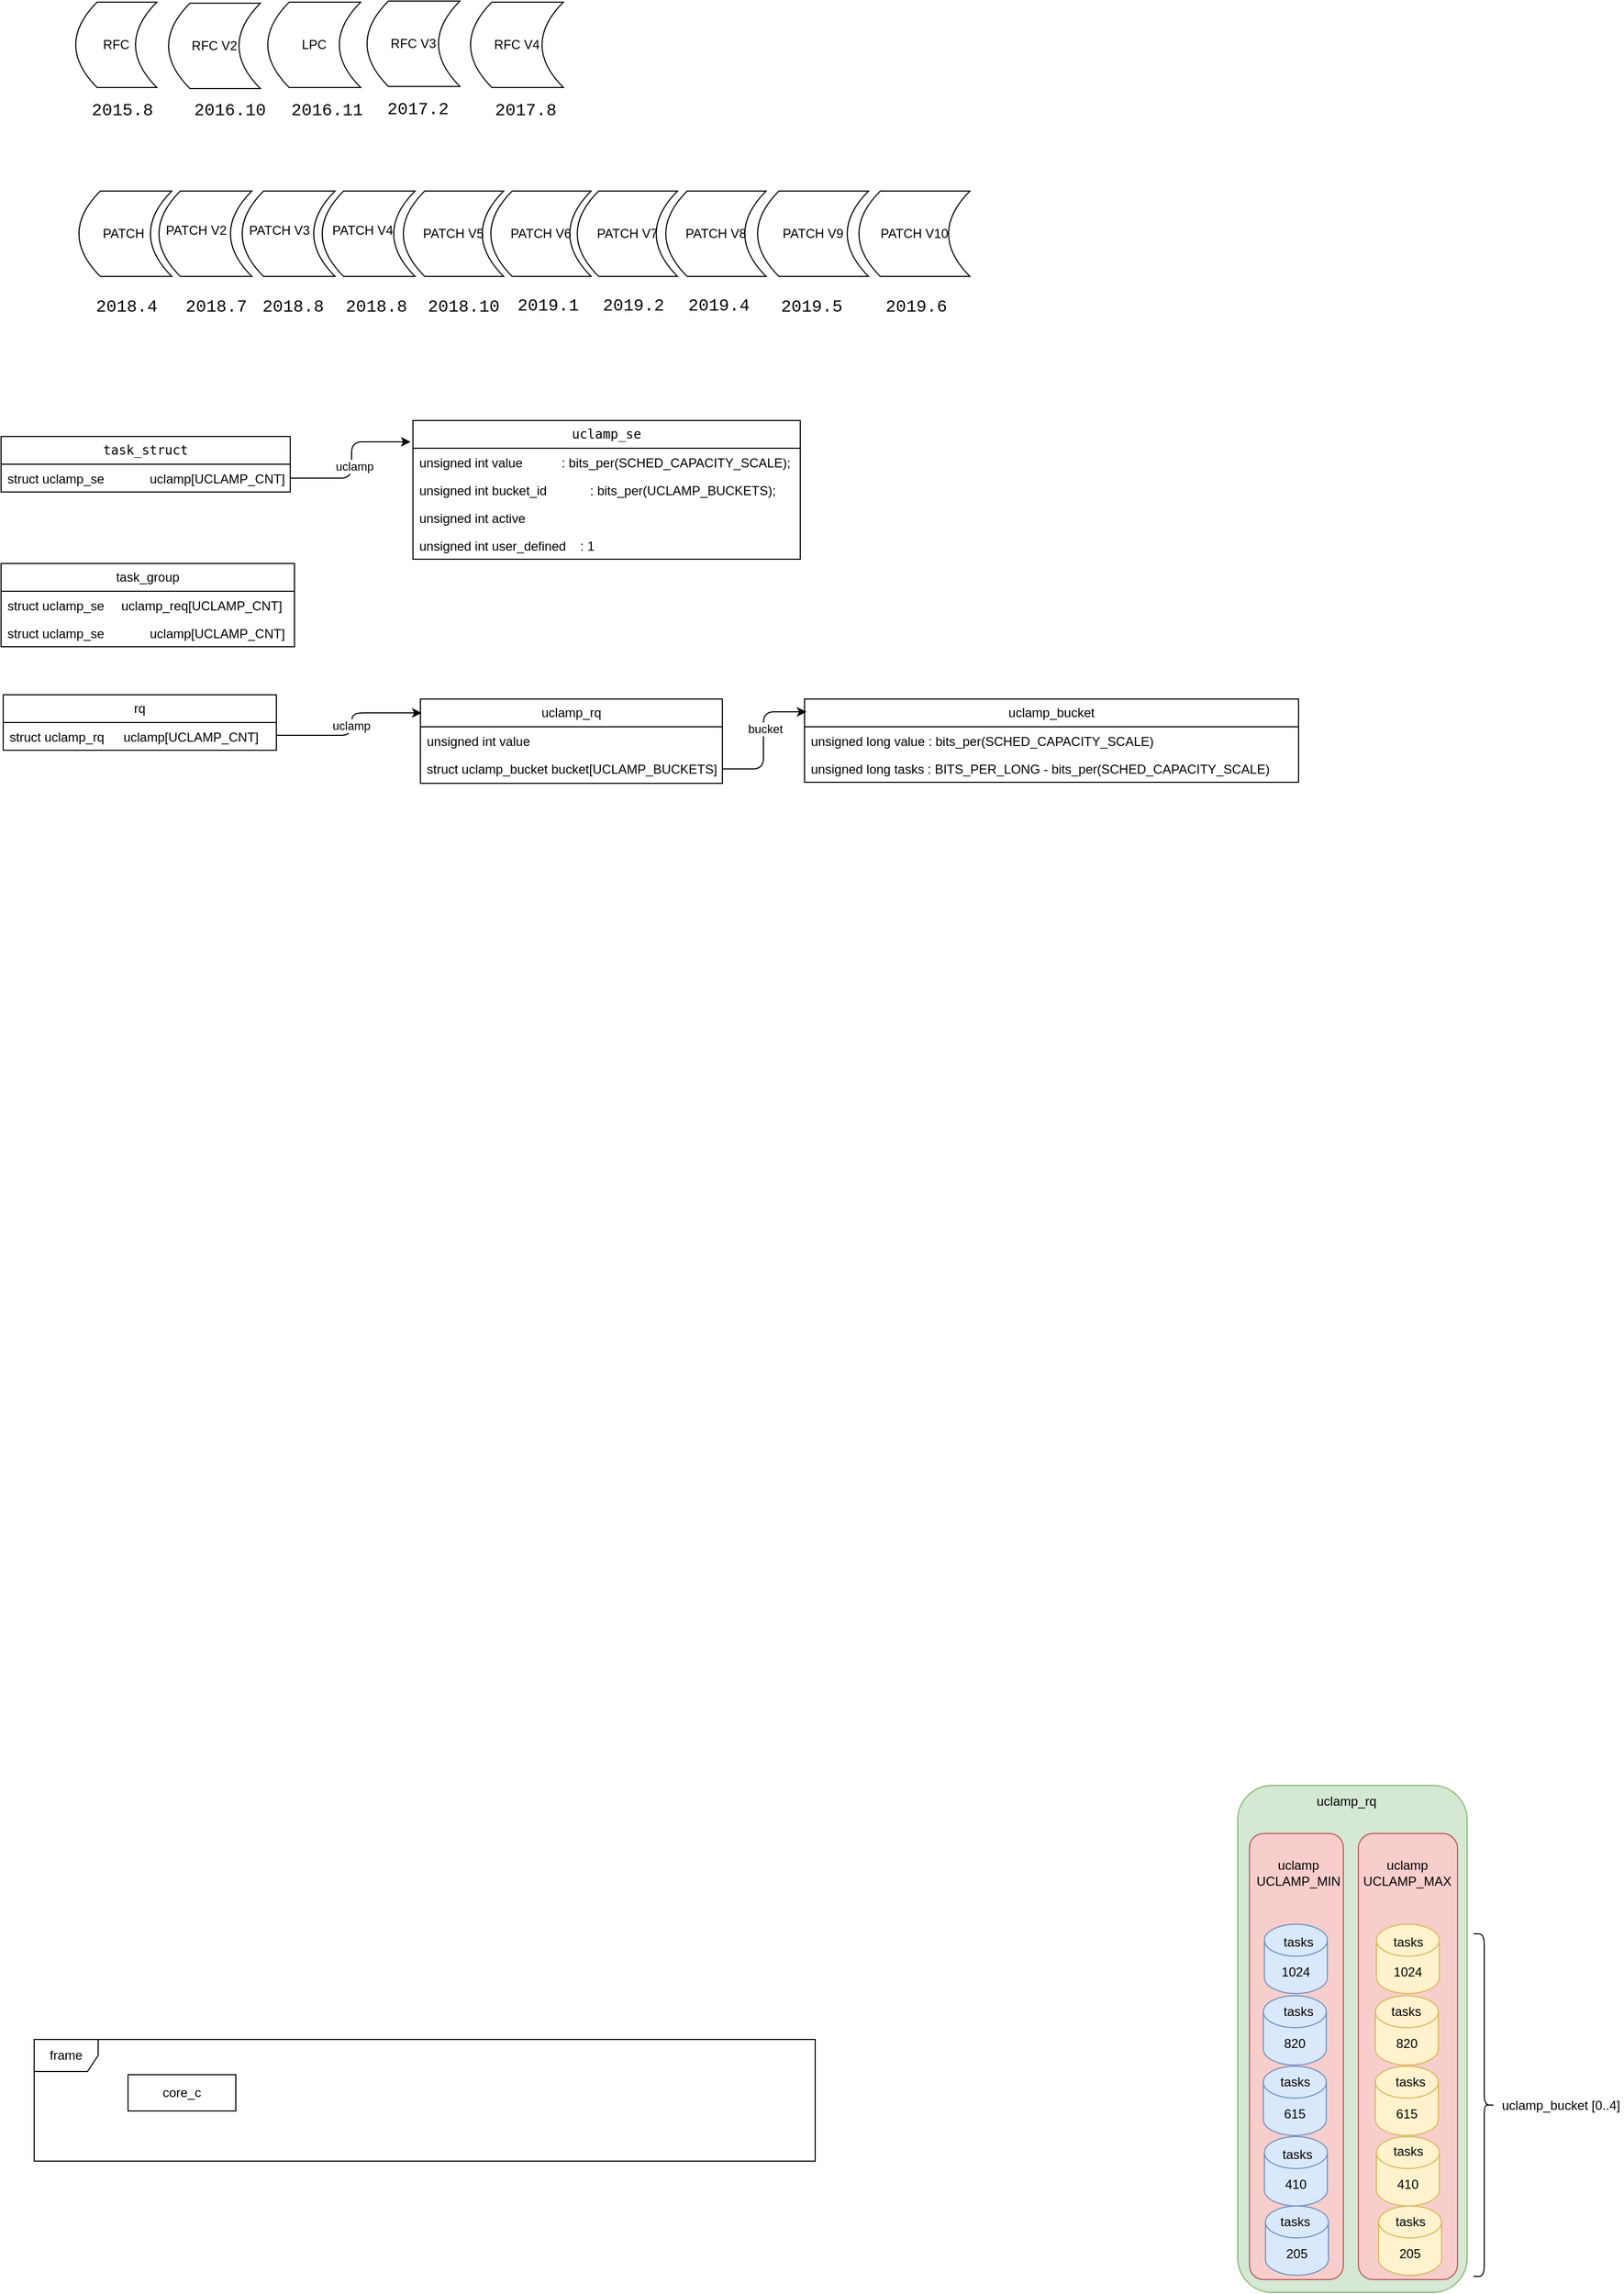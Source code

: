 <mxfile version="24.4.0" type="github">
  <diagram name="第 1 页" id="e5x21kg7gF92nxbEfZdq">
    <mxGraphModel dx="2004" dy="793" grid="0" gridSize="10" guides="1" tooltips="1" connect="1" arrows="1" fold="1" page="0" pageScale="1" pageWidth="827" pageHeight="1169" math="0" shadow="0">
      <root>
        <mxCell id="0" />
        <mxCell id="1" parent="0" />
        <mxCell id="yG9WN5KvBpkxPedQXZVm-14" value="" style="rounded=1;whiteSpace=wrap;html=1;fillColor=#d5e8d4;strokeColor=#82b366;" vertex="1" parent="1">
          <mxGeometry x="1091" y="1852" width="215" height="475" as="geometry" />
        </mxCell>
        <mxCell id="JlvelSGT45dtCNbBCXED-2" value="RFC" style="shape=dataStorage;whiteSpace=wrap;html=1;fixedSize=1;" parent="1" vertex="1">
          <mxGeometry x="2" y="181" width="76" height="80" as="geometry" />
        </mxCell>
        <mxCell id="JlvelSGT45dtCNbBCXED-5" value="RFC V2" style="shape=dataStorage;whiteSpace=wrap;html=1;fixedSize=1;" parent="1" vertex="1">
          <mxGeometry x="89" y="182" width="86" height="80" as="geometry" />
        </mxCell>
        <mxCell id="JlvelSGT45dtCNbBCXED-6" value="RFC V3" style="shape=dataStorage;whiteSpace=wrap;html=1;fixedSize=1;" parent="1" vertex="1">
          <mxGeometry x="275" y="180" width="87" height="80" as="geometry" />
        </mxCell>
        <mxCell id="JlvelSGT45dtCNbBCXED-7" value="RFC V4" style="shape=dataStorage;whiteSpace=wrap;html=1;fixedSize=1;" parent="1" vertex="1">
          <mxGeometry x="372" y="181" width="87" height="80" as="geometry" />
        </mxCell>
        <mxCell id="JlvelSGT45dtCNbBCXED-8" value="&lt;span style=&quot;color: rgb(0, 0, 0); font-family: courier, monospace; font-size: medium; font-style: normal; font-variant-ligatures: normal; font-variant-caps: normal; font-weight: 400; letter-spacing: normal; orphans: 2; text-align: start; text-indent: 0px; text-transform: none; widows: 2; word-spacing: 0px; -webkit-text-stroke-width: 0px; white-space: normal; text-decoration-thickness: initial; text-decoration-style: initial; text-decoration-color: initial; display: inline !important; float: none;&quot;&gt;2015.8&lt;/span&gt;" style="text;whiteSpace=wrap;html=1;" parent="1" vertex="1">
          <mxGeometry x="15" y="267" width="42" height="31" as="geometry" />
        </mxCell>
        <mxCell id="JlvelSGT45dtCNbBCXED-9" value="&lt;font size=&quot;3&quot; face=&quot;courier, monospace&quot;&gt;2017.2&lt;/font&gt;" style="text;whiteSpace=wrap;html=1;" parent="1" vertex="1">
          <mxGeometry x="292" y="266" width="45" height="31" as="geometry" />
        </mxCell>
        <mxCell id="JlvelSGT45dtCNbBCXED-10" value="&lt;span style=&quot;color: rgb(0, 0, 0); font-family: courier, monospace; font-size: medium; font-style: normal; font-variant-ligatures: normal; font-variant-caps: normal; font-weight: 400; letter-spacing: normal; orphans: 2; text-align: start; text-indent: 0px; text-transform: none; widows: 2; word-spacing: 0px; -webkit-text-stroke-width: 0px; white-space: normal; text-decoration-thickness: initial; text-decoration-style: initial; text-decoration-color: initial; display: inline !important; float: none;&quot;&gt;2016.10&lt;/span&gt;" style="text;whiteSpace=wrap;html=1;" parent="1" vertex="1">
          <mxGeometry x="111" y="267" width="42" height="31" as="geometry" />
        </mxCell>
        <mxCell id="JlvelSGT45dtCNbBCXED-12" value="&lt;font size=&quot;3&quot; face=&quot;courier, monospace&quot;&gt;2017.8&lt;/font&gt;" style="text;whiteSpace=wrap;html=1;" parent="1" vertex="1">
          <mxGeometry x="393" y="267" width="45" height="31" as="geometry" />
        </mxCell>
        <mxCell id="JlvelSGT45dtCNbBCXED-13" value="LPC" style="shape=dataStorage;whiteSpace=wrap;html=1;fixedSize=1;" parent="1" vertex="1">
          <mxGeometry x="182" y="181" width="87" height="80" as="geometry" />
        </mxCell>
        <mxCell id="JlvelSGT45dtCNbBCXED-14" value="&lt;span style=&quot;color: rgb(0, 0, 0); font-family: courier, monospace; font-size: medium; font-style: normal; font-variant-ligatures: normal; font-variant-caps: normal; font-weight: 400; letter-spacing: normal; orphans: 2; text-align: start; text-indent: 0px; text-transform: none; widows: 2; word-spacing: 0px; -webkit-text-stroke-width: 0px; white-space: normal; text-decoration-thickness: initial; text-decoration-style: initial; text-decoration-color: initial; display: inline !important; float: none;&quot;&gt;2016.11&lt;/span&gt;" style="text;whiteSpace=wrap;html=1;" parent="1" vertex="1">
          <mxGeometry x="202" y="267" width="42" height="31" as="geometry" />
        </mxCell>
        <mxCell id="JlvelSGT45dtCNbBCXED-15" value="&lt;span style=&quot;color: rgba(0, 0, 0, 0); font-family: monospace; font-size: 0px; text-align: start; text-wrap: nowrap;&quot;&gt;PA&lt;/span&gt;" style="shape=dataStorage;whiteSpace=wrap;html=1;fixedSize=1;" parent="1" vertex="1">
          <mxGeometry x="80" y="358" width="87" height="80" as="geometry" />
        </mxCell>
        <mxCell id="JlvelSGT45dtCNbBCXED-16" value="PATCH&amp;nbsp;" style="shape=dataStorage;whiteSpace=wrap;html=1;fixedSize=1;" parent="1" vertex="1">
          <mxGeometry x="5" y="358" width="87" height="80" as="geometry" />
        </mxCell>
        <mxCell id="JlvelSGT45dtCNbBCXED-18" value="PATCH V2" style="text;html=1;align=center;verticalAlign=middle;whiteSpace=wrap;rounded=0;" parent="1" vertex="1">
          <mxGeometry x="85" y="380" width="60" height="30" as="geometry" />
        </mxCell>
        <mxCell id="JlvelSGT45dtCNbBCXED-19" value="&lt;span style=&quot;color: rgba(0, 0, 0, 0); font-family: monospace; font-size: 0px; text-align: start; text-wrap: nowrap;&quot;&gt;PA&lt;/span&gt;" style="shape=dataStorage;whiteSpace=wrap;html=1;fixedSize=1;" parent="1" vertex="1">
          <mxGeometry x="158" y="358" width="87" height="80" as="geometry" />
        </mxCell>
        <mxCell id="JlvelSGT45dtCNbBCXED-20" value="PATCH V3" style="text;html=1;align=center;verticalAlign=middle;whiteSpace=wrap;rounded=0;" parent="1" vertex="1">
          <mxGeometry x="163" y="380" width="60" height="30" as="geometry" />
        </mxCell>
        <mxCell id="JlvelSGT45dtCNbBCXED-21" value="&lt;span style=&quot;color: rgba(0, 0, 0, 0); font-family: monospace; font-size: 0px; text-align: start; text-wrap: nowrap;&quot;&gt;PA&lt;/span&gt;" style="shape=dataStorage;whiteSpace=wrap;html=1;fixedSize=1;" parent="1" vertex="1">
          <mxGeometry x="233" y="358" width="87" height="80" as="geometry" />
        </mxCell>
        <mxCell id="JlvelSGT45dtCNbBCXED-22" value="PATCH V4" style="text;html=1;align=center;verticalAlign=middle;whiteSpace=wrap;rounded=0;" parent="1" vertex="1">
          <mxGeometry x="241" y="380" width="60" height="30" as="geometry" />
        </mxCell>
        <mxCell id="JlvelSGT45dtCNbBCXED-30" value="PATCH V5" style="shape=dataStorage;whiteSpace=wrap;html=1;fixedSize=1;" parent="1" vertex="1">
          <mxGeometry x="309" y="358" width="94" height="80" as="geometry" />
        </mxCell>
        <mxCell id="JlvelSGT45dtCNbBCXED-32" value="PATCH V6" style="shape=dataStorage;whiteSpace=wrap;html=1;fixedSize=1;" parent="1" vertex="1">
          <mxGeometry x="391" y="358" width="94" height="80" as="geometry" />
        </mxCell>
        <mxCell id="JlvelSGT45dtCNbBCXED-33" value="PATCH V7" style="shape=dataStorage;whiteSpace=wrap;html=1;fixedSize=1;" parent="1" vertex="1">
          <mxGeometry x="472" y="358" width="94" height="80" as="geometry" />
        </mxCell>
        <mxCell id="JlvelSGT45dtCNbBCXED-34" value="PATCH V8" style="shape=dataStorage;whiteSpace=wrap;html=1;fixedSize=1;" parent="1" vertex="1">
          <mxGeometry x="555" y="358" width="94" height="80" as="geometry" />
        </mxCell>
        <mxCell id="JlvelSGT45dtCNbBCXED-35" value="PATCH V9" style="shape=dataStorage;whiteSpace=wrap;html=1;fixedSize=1;" parent="1" vertex="1">
          <mxGeometry x="641" y="358" width="104" height="80" as="geometry" />
        </mxCell>
        <mxCell id="JlvelSGT45dtCNbBCXED-36" value="PATCH V10" style="shape=dataStorage;whiteSpace=wrap;html=1;fixedSize=1;" parent="1" vertex="1">
          <mxGeometry x="736" y="358" width="104" height="80" as="geometry" />
        </mxCell>
        <mxCell id="JlvelSGT45dtCNbBCXED-42" value="&lt;span style=&quot;color: rgb(0, 0, 0); font-family: courier, monospace; font-size: medium; font-style: normal; font-variant-ligatures: normal; font-variant-caps: normal; font-weight: 400; letter-spacing: normal; orphans: 2; text-align: start; text-indent: 0px; text-transform: none; widows: 2; word-spacing: 0px; -webkit-text-stroke-width: 0px; white-space: normal; text-decoration-thickness: initial; text-decoration-style: initial; text-decoration-color: initial; display: inline !important; float: none;&quot;&gt;2018.4&lt;/span&gt;" style="text;whiteSpace=wrap;html=1;" parent="1" vertex="1">
          <mxGeometry x="19" y="451" width="42" height="31" as="geometry" />
        </mxCell>
        <mxCell id="JlvelSGT45dtCNbBCXED-43" value="&lt;span style=&quot;color: rgb(0, 0, 0); font-family: courier, monospace; font-size: medium; font-style: normal; font-variant-ligatures: normal; font-variant-caps: normal; font-weight: 400; letter-spacing: normal; orphans: 2; text-align: start; text-indent: 0px; text-transform: none; widows: 2; word-spacing: 0px; -webkit-text-stroke-width: 0px; white-space: normal; text-decoration-thickness: initial; text-decoration-style: initial; text-decoration-color: initial; display: inline !important; float: none;&quot;&gt;2018.7&lt;/span&gt;" style="text;whiteSpace=wrap;html=1;" parent="1" vertex="1">
          <mxGeometry x="102.5" y="451" width="42" height="31" as="geometry" />
        </mxCell>
        <mxCell id="JlvelSGT45dtCNbBCXED-44" value="&lt;span style=&quot;color: rgb(0, 0, 0); font-family: courier, monospace; font-size: medium; font-style: normal; font-variant-ligatures: normal; font-variant-caps: normal; font-weight: 400; letter-spacing: normal; orphans: 2; text-align: start; text-indent: 0px; text-transform: none; widows: 2; word-spacing: 0px; -webkit-text-stroke-width: 0px; white-space: normal; text-decoration-thickness: initial; text-decoration-style: initial; text-decoration-color: initial; display: inline !important; float: none;&quot;&gt;2018.8&lt;/span&gt;" style="text;whiteSpace=wrap;html=1;" parent="1" vertex="1">
          <mxGeometry x="175" y="451" width="42" height="31" as="geometry" />
        </mxCell>
        <mxCell id="JlvelSGT45dtCNbBCXED-45" value="&lt;span style=&quot;color: rgb(0, 0, 0); font-family: courier, monospace; font-size: medium; font-style: normal; font-variant-ligatures: normal; font-variant-caps: normal; font-weight: 400; letter-spacing: normal; orphans: 2; text-align: start; text-indent: 0px; text-transform: none; widows: 2; word-spacing: 0px; -webkit-text-stroke-width: 0px; white-space: normal; text-decoration-thickness: initial; text-decoration-style: initial; text-decoration-color: initial; display: inline !important; float: none;&quot;&gt;2018.8&lt;/span&gt;" style="text;whiteSpace=wrap;html=1;" parent="1" vertex="1">
          <mxGeometry x="253" y="451" width="42" height="31" as="geometry" />
        </mxCell>
        <mxCell id="JlvelSGT45dtCNbBCXED-46" value="&lt;span style=&quot;color: rgb(0, 0, 0); font-family: courier, monospace; font-size: medium; font-style: normal; font-variant-ligatures: normal; font-variant-caps: normal; font-weight: 400; letter-spacing: normal; orphans: 2; text-align: start; text-indent: 0px; text-transform: none; widows: 2; word-spacing: 0px; -webkit-text-stroke-width: 0px; white-space: normal; text-decoration-thickness: initial; text-decoration-style: initial; text-decoration-color: initial; display: inline !important; float: none;&quot;&gt;2018.10&lt;/span&gt;" style="text;whiteSpace=wrap;html=1;" parent="1" vertex="1">
          <mxGeometry x="330" y="451" width="42" height="31" as="geometry" />
        </mxCell>
        <mxCell id="JlvelSGT45dtCNbBCXED-48" value="&lt;span style=&quot;color: rgb(0, 0, 0); font-family: courier, monospace; font-size: medium; font-style: normal; font-variant-ligatures: normal; font-variant-caps: normal; font-weight: 400; letter-spacing: normal; orphans: 2; text-align: start; text-indent: 0px; text-transform: none; widows: 2; word-spacing: 0px; -webkit-text-stroke-width: 0px; white-space: normal; text-decoration-thickness: initial; text-decoration-style: initial; text-decoration-color: initial; display: inline !important; float: none;&quot;&gt;2019.1&lt;/span&gt;" style="text;whiteSpace=wrap;html=1;" parent="1" vertex="1">
          <mxGeometry x="414" y="450" width="42" height="31" as="geometry" />
        </mxCell>
        <mxCell id="JlvelSGT45dtCNbBCXED-49" value="&lt;span style=&quot;color: rgb(0, 0, 0); font-family: courier, monospace; font-size: medium; font-style: normal; font-variant-ligatures: normal; font-variant-caps: normal; font-weight: 400; letter-spacing: normal; orphans: 2; text-align: start; text-indent: 0px; text-transform: none; widows: 2; word-spacing: 0px; -webkit-text-stroke-width: 0px; white-space: normal; text-decoration-thickness: initial; text-decoration-style: initial; text-decoration-color: initial; display: inline !important; float: none;&quot;&gt;2019.2&lt;/span&gt;" style="text;whiteSpace=wrap;html=1;" parent="1" vertex="1">
          <mxGeometry x="494" y="450" width="42" height="31" as="geometry" />
        </mxCell>
        <mxCell id="JlvelSGT45dtCNbBCXED-50" value="&lt;span style=&quot;color: rgb(0, 0, 0); font-family: courier, monospace; font-size: medium; font-style: normal; font-variant-ligatures: normal; font-variant-caps: normal; font-weight: 400; letter-spacing: normal; orphans: 2; text-align: start; text-indent: 0px; text-transform: none; widows: 2; word-spacing: 0px; -webkit-text-stroke-width: 0px; white-space: normal; text-decoration-thickness: initial; text-decoration-style: initial; text-decoration-color: initial; display: inline !important; float: none;&quot;&gt;2019.4&lt;/span&gt;" style="text;whiteSpace=wrap;html=1;" parent="1" vertex="1">
          <mxGeometry x="574" y="450" width="42" height="31" as="geometry" />
        </mxCell>
        <mxCell id="JlvelSGT45dtCNbBCXED-51" value="&lt;span style=&quot;color: rgb(0, 0, 0); font-family: courier, monospace; font-size: medium; font-style: normal; font-variant-ligatures: normal; font-variant-caps: normal; font-weight: 400; letter-spacing: normal; orphans: 2; text-align: start; text-indent: 0px; text-transform: none; widows: 2; word-spacing: 0px; -webkit-text-stroke-width: 0px; white-space: normal; text-decoration-thickness: initial; text-decoration-style: initial; text-decoration-color: initial; display: inline !important; float: none;&quot;&gt;2019.5&lt;/span&gt;" style="text;whiteSpace=wrap;html=1;" parent="1" vertex="1">
          <mxGeometry x="661" y="451" width="42" height="31" as="geometry" />
        </mxCell>
        <mxCell id="JlvelSGT45dtCNbBCXED-52" value="&lt;span style=&quot;color: rgb(0, 0, 0); font-family: courier, monospace; font-size: medium; font-style: normal; font-variant-ligatures: normal; font-variant-caps: normal; font-weight: 400; letter-spacing: normal; orphans: 2; text-align: start; text-indent: 0px; text-transform: none; widows: 2; word-spacing: 0px; -webkit-text-stroke-width: 0px; white-space: normal; text-decoration-thickness: initial; text-decoration-style: initial; text-decoration-color: initial; display: inline !important; float: none;&quot;&gt;2019.6&lt;/span&gt;" style="text;whiteSpace=wrap;html=1;" parent="1" vertex="1">
          <mxGeometry x="759" y="451" width="42" height="31" as="geometry" />
        </mxCell>
        <mxCell id="AGxBy_S6eStLedKQcRY--1" value="&lt;pre id=&quot;b&quot;&gt;&lt;span class=&quot;add&quot;&gt;uclamp_se&lt;/span&gt;&lt;/pre&gt;" style="swimlane;fontStyle=0;childLayout=stackLayout;horizontal=1;startSize=26;fillColor=none;horizontalStack=0;resizeParent=1;resizeParentMax=0;resizeLast=0;collapsible=1;marginBottom=0;whiteSpace=wrap;html=1;" vertex="1" parent="1">
          <mxGeometry x="318" y="573" width="363" height="130" as="geometry" />
        </mxCell>
        <mxCell id="AGxBy_S6eStLedKQcRY--3" value="unsigned int value&lt;span style=&quot;white-space:pre&quot;&gt;&#x9;&#x9;&lt;/span&gt;: bits_per(SCHED_CAPACITY_SCALE);" style="text;strokeColor=none;fillColor=none;align=left;verticalAlign=top;spacingLeft=4;spacingRight=4;overflow=hidden;rotatable=0;points=[[0,0.5],[1,0.5]];portConstraint=eastwest;whiteSpace=wrap;html=1;" vertex="1" parent="AGxBy_S6eStLedKQcRY--1">
          <mxGeometry y="26" width="363" height="26" as="geometry" />
        </mxCell>
        <mxCell id="AGxBy_S6eStLedKQcRY--4" value="unsigned int bucket_id&lt;span style=&quot;white-space:pre&quot;&gt;&#x9;&#x9;&lt;/span&gt;: bits_per(UCLAMP_BUCKETS);" style="text;strokeColor=none;fillColor=none;align=left;verticalAlign=top;spacingLeft=4;spacingRight=4;overflow=hidden;rotatable=0;points=[[0,0.5],[1,0.5]];portConstraint=eastwest;whiteSpace=wrap;html=1;" vertex="1" parent="AGxBy_S6eStLedKQcRY--1">
          <mxGeometry y="52" width="363" height="26" as="geometry" />
        </mxCell>
        <mxCell id="AGxBy_S6eStLedKQcRY--33" value="unsigned int active" style="text;strokeColor=none;fillColor=none;align=left;verticalAlign=top;spacingLeft=4;spacingRight=4;overflow=hidden;rotatable=0;points=[[0,0.5],[1,0.5]];portConstraint=eastwest;whiteSpace=wrap;html=1;" vertex="1" parent="AGxBy_S6eStLedKQcRY--1">
          <mxGeometry y="78" width="363" height="26" as="geometry" />
        </mxCell>
        <mxCell id="xmPdKLK6TbQaqbUUXzEx-1" value="unsigned int user_defined&amp;nbsp;&amp;nbsp; &amp;nbsp;: 1" style="text;strokeColor=none;fillColor=none;align=left;verticalAlign=top;spacingLeft=4;spacingRight=4;overflow=hidden;rotatable=0;points=[[0,0.5],[1,0.5]];portConstraint=eastwest;whiteSpace=wrap;html=1;" vertex="1" parent="AGxBy_S6eStLedKQcRY--1">
          <mxGeometry y="104" width="363" height="26" as="geometry" />
        </mxCell>
        <mxCell id="AGxBy_S6eStLedKQcRY--5" value="&lt;pre id=&quot;b&quot;&gt;&lt;span class=&quot;hunk&quot;&gt;task_struct&lt;/span&gt;&lt;/pre&gt;" style="swimlane;fontStyle=0;childLayout=stackLayout;horizontal=1;startSize=26;fillColor=none;horizontalStack=0;resizeParent=1;resizeParentMax=0;resizeLast=0;collapsible=1;marginBottom=0;whiteSpace=wrap;html=1;" vertex="1" parent="1">
          <mxGeometry x="-68" y="588" width="271" height="52" as="geometry" />
        </mxCell>
        <mxCell id="AGxBy_S6eStLedKQcRY--6" value="struct uclamp_se&lt;span style=&quot;white-space:pre&quot;&gt;&#x9;&#x9;&lt;/span&gt;uclamp[UCLAMP_CNT]" style="text;strokeColor=none;fillColor=none;align=left;verticalAlign=top;spacingLeft=4;spacingRight=4;overflow=hidden;rotatable=0;points=[[0,0.5],[1,0.5]];portConstraint=eastwest;whiteSpace=wrap;html=1;" vertex="1" parent="AGxBy_S6eStLedKQcRY--5">
          <mxGeometry y="26" width="271" height="26" as="geometry" />
        </mxCell>
        <mxCell id="AGxBy_S6eStLedKQcRY--9" style="edgeStyle=orthogonalEdgeStyle;rounded=1;orthogonalLoop=1;jettySize=auto;html=1;entryX=-0.006;entryY=0.154;entryDx=0;entryDy=0;entryPerimeter=0;curved=0;" edge="1" parent="1" source="AGxBy_S6eStLedKQcRY--6" target="AGxBy_S6eStLedKQcRY--1">
          <mxGeometry relative="1" as="geometry" />
        </mxCell>
        <mxCell id="AGxBy_S6eStLedKQcRY--10" value="uclamp" style="edgeLabel;html=1;align=center;verticalAlign=middle;resizable=0;points=[];" vertex="1" connectable="0" parent="AGxBy_S6eStLedKQcRY--9">
          <mxGeometry x="-0.051" y="-1" relative="1" as="geometry">
            <mxPoint x="1" y="1" as="offset" />
          </mxGeometry>
        </mxCell>
        <mxCell id="AGxBy_S6eStLedKQcRY--11" value="frame" style="shape=umlFrame;whiteSpace=wrap;html=1;pointerEvents=0;" vertex="1" parent="1">
          <mxGeometry x="-37" y="2090" width="732" height="114" as="geometry" />
        </mxCell>
        <mxCell id="AGxBy_S6eStLedKQcRY--16" value="core_c" style="html=1;whiteSpace=wrap;" vertex="1" parent="1">
          <mxGeometry x="51" y="2123" width="101" height="34" as="geometry" />
        </mxCell>
        <mxCell id="AGxBy_S6eStLedKQcRY--17" value="rq" style="swimlane;fontStyle=0;childLayout=stackLayout;horizontal=1;startSize=26;fillColor=none;horizontalStack=0;resizeParent=1;resizeParentMax=0;resizeLast=0;collapsible=1;marginBottom=0;whiteSpace=wrap;html=1;" vertex="1" parent="1">
          <mxGeometry x="-66" y="830" width="256" height="52" as="geometry" />
        </mxCell>
        <mxCell id="AGxBy_S6eStLedKQcRY--18" value="struct uclamp_rq&lt;span style=&quot;white-space:pre&quot;&gt;&#x9;&lt;/span&gt;uclamp[UCLAMP_CNT]" style="text;strokeColor=none;fillColor=none;align=left;verticalAlign=top;spacingLeft=4;spacingRight=4;overflow=hidden;rotatable=0;points=[[0,0.5],[1,0.5]];portConstraint=eastwest;whiteSpace=wrap;html=1;" vertex="1" parent="AGxBy_S6eStLedKQcRY--17">
          <mxGeometry y="26" width="256" height="26" as="geometry" />
        </mxCell>
        <mxCell id="AGxBy_S6eStLedKQcRY--21" value="uclamp_rq" style="swimlane;fontStyle=0;childLayout=stackLayout;horizontal=1;startSize=26;fillColor=none;horizontalStack=0;resizeParent=1;resizeParentMax=0;resizeLast=0;collapsible=1;marginBottom=0;whiteSpace=wrap;html=1;" vertex="1" parent="1">
          <mxGeometry x="325" y="834" width="283" height="79" as="geometry" />
        </mxCell>
        <mxCell id="AGxBy_S6eStLedKQcRY--22" value="unsigned int value" style="text;strokeColor=none;fillColor=none;align=left;verticalAlign=top;spacingLeft=4;spacingRight=4;overflow=hidden;rotatable=0;points=[[0,0.5],[1,0.5]];portConstraint=eastwest;whiteSpace=wrap;html=1;" vertex="1" parent="AGxBy_S6eStLedKQcRY--21">
          <mxGeometry y="26" width="283" height="26" as="geometry" />
        </mxCell>
        <mxCell id="AGxBy_S6eStLedKQcRY--23" value="struct uclamp_bucket bucket[UCLAMP_BUCKETS]" style="text;strokeColor=none;fillColor=none;align=left;verticalAlign=top;spacingLeft=4;spacingRight=4;overflow=hidden;rotatable=0;points=[[0,0.5],[1,0.5]];portConstraint=eastwest;whiteSpace=wrap;html=1;" vertex="1" parent="AGxBy_S6eStLedKQcRY--21">
          <mxGeometry y="52" width="283" height="27" as="geometry" />
        </mxCell>
        <mxCell id="AGxBy_S6eStLedKQcRY--25" style="edgeStyle=orthogonalEdgeStyle;rounded=1;orthogonalLoop=1;jettySize=auto;html=1;entryX=0.004;entryY=0.165;entryDx=0;entryDy=0;entryPerimeter=0;curved=0;" edge="1" parent="1" source="AGxBy_S6eStLedKQcRY--18" target="AGxBy_S6eStLedKQcRY--21">
          <mxGeometry relative="1" as="geometry">
            <Array as="points">
              <mxPoint x="261" y="868" />
              <mxPoint x="261" y="847" />
            </Array>
          </mxGeometry>
        </mxCell>
        <mxCell id="AGxBy_S6eStLedKQcRY--26" value="uclamp" style="edgeLabel;html=1;align=center;verticalAlign=middle;resizable=0;points=[];" vertex="1" connectable="0" parent="AGxBy_S6eStLedKQcRY--25">
          <mxGeometry x="0.036" y="1" relative="1" as="geometry">
            <mxPoint y="1" as="offset" />
          </mxGeometry>
        </mxCell>
        <mxCell id="AGxBy_S6eStLedKQcRY--27" value="uclamp_bucket" style="swimlane;fontStyle=0;childLayout=stackLayout;horizontal=1;startSize=26;fillColor=none;horizontalStack=0;resizeParent=1;resizeParentMax=0;resizeLast=0;collapsible=1;marginBottom=0;whiteSpace=wrap;html=1;" vertex="1" parent="1">
          <mxGeometry x="685" y="834" width="463" height="78" as="geometry" />
        </mxCell>
        <mxCell id="AGxBy_S6eStLedKQcRY--28" value="unsigned long value : bits_per(SCHED_CAPACITY_SCALE)" style="text;strokeColor=none;fillColor=none;align=left;verticalAlign=top;spacingLeft=4;spacingRight=4;overflow=hidden;rotatable=0;points=[[0,0.5],[1,0.5]];portConstraint=eastwest;whiteSpace=wrap;html=1;" vertex="1" parent="AGxBy_S6eStLedKQcRY--27">
          <mxGeometry y="26" width="463" height="26" as="geometry" />
        </mxCell>
        <mxCell id="AGxBy_S6eStLedKQcRY--29" value="unsigned long tasks : BITS_PER_LONG - bits_per(SCHED_CAPACITY_SCALE)" style="text;strokeColor=none;fillColor=none;align=left;verticalAlign=top;spacingLeft=4;spacingRight=4;overflow=hidden;rotatable=0;points=[[0,0.5],[1,0.5]];portConstraint=eastwest;whiteSpace=wrap;html=1;" vertex="1" parent="AGxBy_S6eStLedKQcRY--27">
          <mxGeometry y="52" width="463" height="26" as="geometry" />
        </mxCell>
        <mxCell id="AGxBy_S6eStLedKQcRY--31" style="edgeStyle=orthogonalEdgeStyle;rounded=1;orthogonalLoop=1;jettySize=auto;html=1;entryX=0.004;entryY=0.154;entryDx=0;entryDy=0;entryPerimeter=0;curved=0;" edge="1" parent="1" source="AGxBy_S6eStLedKQcRY--23" target="AGxBy_S6eStLedKQcRY--27">
          <mxGeometry relative="1" as="geometry" />
        </mxCell>
        <mxCell id="AGxBy_S6eStLedKQcRY--32" value="bucket" style="edgeLabel;html=1;align=center;verticalAlign=middle;resizable=0;points=[];" vertex="1" connectable="0" parent="AGxBy_S6eStLedKQcRY--31">
          <mxGeometry x="0.148" relative="1" as="geometry">
            <mxPoint x="1" as="offset" />
          </mxGeometry>
        </mxCell>
        <mxCell id="yG9WN5KvBpkxPedQXZVm-2" value="" style="rounded=1;whiteSpace=wrap;html=1;fillColor=#f8cecc;strokeColor=#b85450;" vertex="1" parent="1">
          <mxGeometry x="1102" y="1897" width="88" height="418" as="geometry" />
        </mxCell>
        <mxCell id="yG9WN5KvBpkxPedQXZVm-3" value="1024" style="shape=cylinder3;whiteSpace=wrap;html=1;boundedLbl=1;backgroundOutline=1;size=15;fillColor=#dae8fc;strokeColor=#6c8ebf;" vertex="1" parent="1">
          <mxGeometry x="1116" y="1982" width="59" height="65" as="geometry" />
        </mxCell>
        <mxCell id="yG9WN5KvBpkxPedQXZVm-4" value="820" style="shape=cylinder3;whiteSpace=wrap;html=1;boundedLbl=1;backgroundOutline=1;size=15;fillColor=#dae8fc;strokeColor=#6c8ebf;" vertex="1" parent="1">
          <mxGeometry x="1115" y="2049" width="59" height="65" as="geometry" />
        </mxCell>
        <mxCell id="yG9WN5KvBpkxPedQXZVm-5" value="615" style="shape=cylinder3;whiteSpace=wrap;html=1;boundedLbl=1;backgroundOutline=1;size=15;fillColor=#dae8fc;strokeColor=#6c8ebf;" vertex="1" parent="1">
          <mxGeometry x="1115" y="2115" width="59" height="65" as="geometry" />
        </mxCell>
        <mxCell id="yG9WN5KvBpkxPedQXZVm-6" value="410" style="shape=cylinder3;whiteSpace=wrap;html=1;boundedLbl=1;backgroundOutline=1;size=15;fillColor=#dae8fc;strokeColor=#6c8ebf;" vertex="1" parent="1">
          <mxGeometry x="1116" y="2181" width="59" height="65" as="geometry" />
        </mxCell>
        <mxCell id="yG9WN5KvBpkxPedQXZVm-7" value="205" style="shape=cylinder3;whiteSpace=wrap;html=1;boundedLbl=1;backgroundOutline=1;size=15;fillColor=#dae8fc;strokeColor=#6c8ebf;" vertex="1" parent="1">
          <mxGeometry x="1117" y="2246" width="59" height="65" as="geometry" />
        </mxCell>
        <mxCell id="yG9WN5KvBpkxPedQXZVm-8" value="" style="rounded=1;whiteSpace=wrap;html=1;fillColor=#f8cecc;strokeColor=#b85450;" vertex="1" parent="1">
          <mxGeometry x="1204" y="1897" width="93" height="418" as="geometry" />
        </mxCell>
        <mxCell id="yG9WN5KvBpkxPedQXZVm-9" value="1024" style="shape=cylinder3;whiteSpace=wrap;html=1;boundedLbl=1;backgroundOutline=1;size=15;fillColor=#fff2cc;strokeColor=#d6b656;" vertex="1" parent="1">
          <mxGeometry x="1221" y="1982" width="59" height="65" as="geometry" />
        </mxCell>
        <mxCell id="yG9WN5KvBpkxPedQXZVm-10" value="820" style="shape=cylinder3;whiteSpace=wrap;html=1;boundedLbl=1;backgroundOutline=1;size=15;fillColor=#fff2cc;strokeColor=#d6b656;" vertex="1" parent="1">
          <mxGeometry x="1220" y="2049" width="59" height="65" as="geometry" />
        </mxCell>
        <mxCell id="yG9WN5KvBpkxPedQXZVm-11" value="615" style="shape=cylinder3;whiteSpace=wrap;html=1;boundedLbl=1;backgroundOutline=1;size=15;fillColor=#fff2cc;strokeColor=#d6b656;" vertex="1" parent="1">
          <mxGeometry x="1220" y="2115" width="59" height="65" as="geometry" />
        </mxCell>
        <mxCell id="yG9WN5KvBpkxPedQXZVm-12" value="410" style="shape=cylinder3;whiteSpace=wrap;html=1;boundedLbl=1;backgroundOutline=1;size=15;fillColor=#fff2cc;strokeColor=#d6b656;" vertex="1" parent="1">
          <mxGeometry x="1221" y="2181" width="59" height="65" as="geometry" />
        </mxCell>
        <mxCell id="yG9WN5KvBpkxPedQXZVm-13" value="205" style="shape=cylinder3;whiteSpace=wrap;html=1;boundedLbl=1;backgroundOutline=1;size=15;fillColor=#fff2cc;strokeColor=#d6b656;" vertex="1" parent="1">
          <mxGeometry x="1223" y="2246" width="59" height="65" as="geometry" />
        </mxCell>
        <mxCell id="yG9WN5KvBpkxPedQXZVm-15" value="uclamp&lt;div&gt;UCLAMP_MIN&lt;/div&gt;" style="text;html=1;align=center;verticalAlign=middle;whiteSpace=wrap;rounded=0;" vertex="1" parent="1">
          <mxGeometry x="1108.5" y="1919" width="78" height="30" as="geometry" />
        </mxCell>
        <mxCell id="yG9WN5KvBpkxPedQXZVm-16" value="uclamp&lt;div&gt;UCLAMP_MAX&lt;/div&gt;" style="text;html=1;align=center;verticalAlign=middle;whiteSpace=wrap;rounded=0;" vertex="1" parent="1">
          <mxGeometry x="1208.5" y="1919" width="82" height="30" as="geometry" />
        </mxCell>
        <mxCell id="yG9WN5KvBpkxPedQXZVm-17" value="uclamp_rq" style="text;html=1;align=center;verticalAlign=middle;whiteSpace=wrap;rounded=0;" vertex="1" parent="1">
          <mxGeometry x="1163" y="1852" width="60" height="30" as="geometry" />
        </mxCell>
        <mxCell id="yG9WN5KvBpkxPedQXZVm-19" value="" style="shape=curlyBracket;whiteSpace=wrap;html=1;rounded=1;flipH=1;labelPosition=right;verticalLabelPosition=middle;align=left;verticalAlign=middle;" vertex="1" parent="1">
          <mxGeometry x="1312" y="1991" width="20" height="321" as="geometry" />
        </mxCell>
        <mxCell id="yG9WN5KvBpkxPedQXZVm-20" value="&lt;span style=&quot;text-align: left;&quot;&gt;uclamp_bucket&amp;nbsp;&lt;/span&gt;[0..4]" style="text;html=1;align=center;verticalAlign=middle;whiteSpace=wrap;rounded=0;" vertex="1" parent="1">
          <mxGeometry x="1336" y="2137" width="116" height="30" as="geometry" />
        </mxCell>
        <mxCell id="yG9WN5KvBpkxPedQXZVm-21" value="tasks" style="text;html=1;align=center;verticalAlign=middle;whiteSpace=wrap;rounded=0;" vertex="1" parent="1">
          <mxGeometry x="1118" y="1984" width="60" height="30" as="geometry" />
        </mxCell>
        <mxCell id="yG9WN5KvBpkxPedQXZVm-22" value="tasks" style="text;html=1;align=center;verticalAlign=middle;whiteSpace=wrap;rounded=0;" vertex="1" parent="1">
          <mxGeometry x="1221" y="1984" width="60" height="30" as="geometry" />
        </mxCell>
        <mxCell id="yG9WN5KvBpkxPedQXZVm-23" value="tasks" style="text;html=1;align=center;verticalAlign=middle;whiteSpace=wrap;rounded=0;" vertex="1" parent="1">
          <mxGeometry x="1118" y="2049" width="60" height="30" as="geometry" />
        </mxCell>
        <mxCell id="yG9WN5KvBpkxPedQXZVm-24" value="tasks" style="text;html=1;align=center;verticalAlign=middle;whiteSpace=wrap;rounded=0;" vertex="1" parent="1">
          <mxGeometry x="1114.5" y="2115" width="60" height="30" as="geometry" />
        </mxCell>
        <mxCell id="yG9WN5KvBpkxPedQXZVm-25" value="tasks" style="text;html=1;align=center;verticalAlign=middle;whiteSpace=wrap;rounded=0;" vertex="1" parent="1">
          <mxGeometry x="1116.5" y="2183" width="60" height="30" as="geometry" />
        </mxCell>
        <mxCell id="yG9WN5KvBpkxPedQXZVm-26" value="tasks" style="text;html=1;align=center;verticalAlign=middle;whiteSpace=wrap;rounded=0;" vertex="1" parent="1">
          <mxGeometry x="1114.5" y="2246" width="60" height="30" as="geometry" />
        </mxCell>
        <mxCell id="yG9WN5KvBpkxPedQXZVm-27" value="tasks" style="text;html=1;align=center;verticalAlign=middle;whiteSpace=wrap;rounded=0;" vertex="1" parent="1">
          <mxGeometry x="1219" y="2049" width="60" height="30" as="geometry" />
        </mxCell>
        <mxCell id="yG9WN5KvBpkxPedQXZVm-28" value="tasks" style="text;html=1;align=center;verticalAlign=middle;whiteSpace=wrap;rounded=0;" vertex="1" parent="1">
          <mxGeometry x="1223" y="2115" width="60" height="30" as="geometry" />
        </mxCell>
        <mxCell id="yG9WN5KvBpkxPedQXZVm-29" value="tasks" style="text;html=1;align=center;verticalAlign=middle;whiteSpace=wrap;rounded=0;" vertex="1" parent="1">
          <mxGeometry x="1220.5" y="2180" width="60" height="30" as="geometry" />
        </mxCell>
        <mxCell id="yG9WN5KvBpkxPedQXZVm-30" value="tasks" style="text;html=1;align=center;verticalAlign=middle;whiteSpace=wrap;rounded=0;" vertex="1" parent="1">
          <mxGeometry x="1223" y="2246" width="60" height="30" as="geometry" />
        </mxCell>
        <mxCell id="AGxBy_S6eStLedKQcRY--34" value="task_group" style="swimlane;fontStyle=0;childLayout=stackLayout;horizontal=1;startSize=26;fillColor=none;horizontalStack=0;resizeParent=1;resizeParentMax=0;resizeLast=0;collapsible=1;marginBottom=0;whiteSpace=wrap;html=1;" vertex="1" parent="1">
          <mxGeometry x="-68" y="707" width="275" height="78" as="geometry" />
        </mxCell>
        <mxCell id="AGxBy_S6eStLedKQcRY--35" value="struct uclamp_se&lt;span style=&quot;white-space:pre&quot;&gt;&#x9;&lt;/span&gt;uclamp_req[UCLAMP_CNT]" style="text;strokeColor=none;fillColor=none;align=left;verticalAlign=top;spacingLeft=4;spacingRight=4;overflow=hidden;rotatable=0;points=[[0,0.5],[1,0.5]];portConstraint=eastwest;whiteSpace=wrap;html=1;" vertex="1" parent="AGxBy_S6eStLedKQcRY--34">
          <mxGeometry y="26" width="275" height="26" as="geometry" />
        </mxCell>
        <mxCell id="AGxBy_S6eStLedKQcRY--38" value="struct uclamp_se&lt;span style=&quot;white-space:pre&quot;&gt;&#x9;&#x9;&lt;/span&gt;uclamp[UCLAMP_CNT]" style="text;strokeColor=none;fillColor=none;align=left;verticalAlign=top;spacingLeft=4;spacingRight=4;overflow=hidden;rotatable=0;points=[[0,0.5],[1,0.5]];portConstraint=eastwest;whiteSpace=wrap;html=1;" vertex="1" parent="AGxBy_S6eStLedKQcRY--34">
          <mxGeometry y="52" width="275" height="26" as="geometry" />
        </mxCell>
      </root>
    </mxGraphModel>
  </diagram>
</mxfile>
